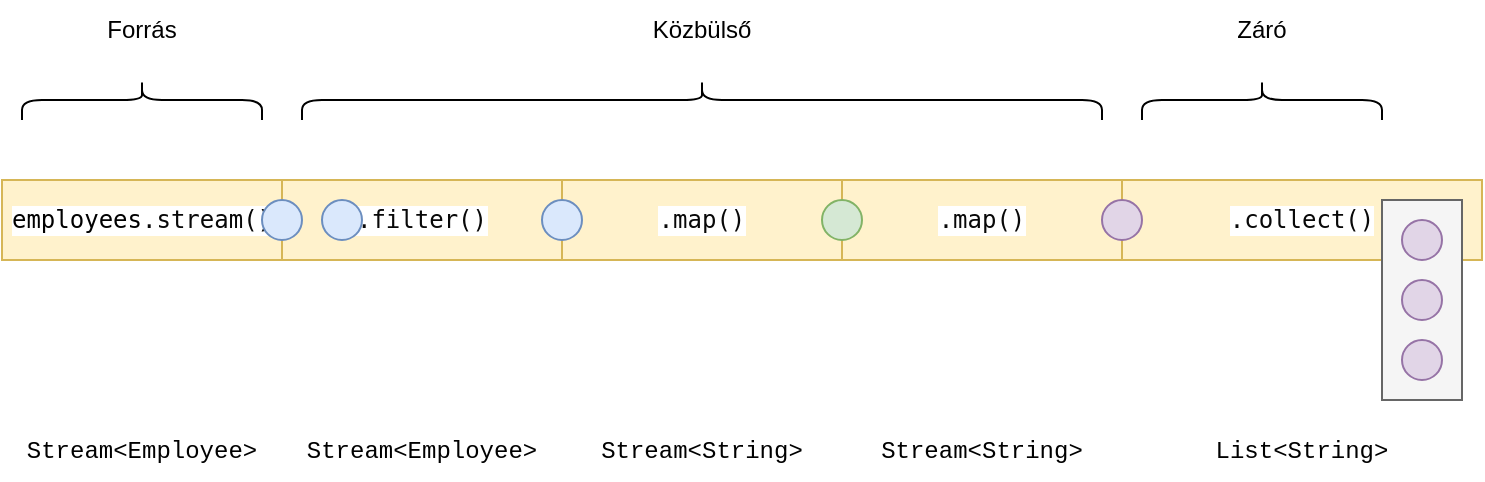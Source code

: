 <mxfile version="15.9.4" type="device"><diagram id="fkAkEo2yZigXPhDr_bwT" name="Page-1"><mxGraphModel dx="901" dy="472" grid="1" gridSize="10" guides="1" tooltips="1" connect="1" arrows="1" fold="1" page="1" pageScale="1" pageWidth="827" pageHeight="1169" math="0" shadow="0"><root><mxCell id="0"/><mxCell id="1" parent="0"/><mxCell id="Btp7p0CESnQoaTkEnzEP-1" value="&lt;pre style=&quot;background-color: #ffffff ; color: #080808 ; font-family: &amp;#34;jetbrains mono&amp;#34; , monospace ; font-size: 9 8pt&quot;&gt;&lt;span style=&quot;color: #000000&quot;&gt;employees&lt;/span&gt;.stream()&lt;/pre&gt;" style="rounded=0;whiteSpace=wrap;html=1;fillColor=#fff2cc;strokeColor=#d6b656;" parent="1" vertex="1"><mxGeometry x="40" y="120" width="140" height="40" as="geometry"/></mxCell><mxCell id="Btp7p0CESnQoaTkEnzEP-2" value="&lt;pre style=&quot;background-color: #ffffff ; color: #080808 ; font-family: &amp;#34;jetbrains mono&amp;#34; , monospace ; font-size: 9 8pt&quot;&gt;&lt;pre style=&quot;font-family: &amp;#34;jetbrains mono&amp;#34; , monospace&quot;&gt;.filter()&lt;/pre&gt;&lt;/pre&gt;" style="rounded=0;whiteSpace=wrap;html=1;" parent="1" vertex="1"><mxGeometry x="180" y="120" width="140" height="40" as="geometry"/></mxCell><mxCell id="Btp7p0CESnQoaTkEnzEP-3" value="&lt;pre style=&quot;background-color: #ffffff ; color: #080808 ; font-family: &amp;#34;jetbrains mono&amp;#34; , monospace ; font-size: 9 8pt&quot;&gt;&lt;pre style=&quot;font-family: &amp;#34;jetbrains mono&amp;#34; , monospace&quot;&gt;.map()&lt;/pre&gt;&lt;/pre&gt;" style="rounded=0;whiteSpace=wrap;html=1;" parent="1" vertex="1"><mxGeometry x="320" y="120" width="140" height="40" as="geometry"/></mxCell><mxCell id="Btp7p0CESnQoaTkEnzEP-4" value="&lt;pre style=&quot;background-color: #ffffff ; color: #080808 ; font-family: &amp;#34;jetbrains mono&amp;#34; , monospace ; font-size: 9 8pt&quot;&gt;&lt;pre style=&quot;font-family: &amp;#34;jetbrains mono&amp;#34; , monospace&quot;&gt;.map()&lt;/pre&gt;&lt;/pre&gt;" style="rounded=0;whiteSpace=wrap;html=1;fillColor=#fff2cc;strokeColor=#d6b656;" parent="1" vertex="1"><mxGeometry x="460" y="120" width="140" height="40" as="geometry"/></mxCell><mxCell id="Btp7p0CESnQoaTkEnzEP-5" value="&lt;pre style=&quot;background-color: #ffffff ; color: #080808 ; font-family: &amp;#34;jetbrains mono&amp;#34; , monospace ; font-size: 9 8pt&quot;&gt;&lt;pre style=&quot;font-family: &amp;#34;jetbrains mono&amp;#34; , monospace&quot;&gt;.collect()&lt;/pre&gt;&lt;/pre&gt;" style="rounded=0;whiteSpace=wrap;html=1;fillColor=#fff2cc;strokeColor=#d6b656;" parent="1" vertex="1"><mxGeometry x="600" y="120" width="180" height="40" as="geometry"/></mxCell><mxCell id="Btp7p0CESnQoaTkEnzEP-6" value="&lt;pre style=&quot;background-color: #ffffff ; color: #080808 ; font-family: &amp;#34;jetbrains mono&amp;#34; , monospace ; font-size: 9 8pt&quot;&gt;&lt;pre style=&quot;font-family: &amp;#34;jetbrains mono&amp;#34; , monospace&quot;&gt;.filter()&lt;/pre&gt;&lt;/pre&gt;" style="rounded=0;whiteSpace=wrap;html=1;fillColor=#fff2cc;strokeColor=#d6b656;" parent="1" vertex="1"><mxGeometry x="180" y="120" width="140" height="40" as="geometry"/></mxCell><mxCell id="Btp7p0CESnQoaTkEnzEP-7" value="&lt;pre style=&quot;background-color: #ffffff ; color: #080808 ; font-family: &amp;#34;jetbrains mono&amp;#34; , monospace ; font-size: 9 8pt&quot;&gt;&lt;pre style=&quot;font-family: &amp;#34;jetbrains mono&amp;#34; , monospace&quot;&gt;.map()&lt;/pre&gt;&lt;/pre&gt;" style="rounded=0;whiteSpace=wrap;html=1;fillColor=#fff2cc;strokeColor=#d6b656;" parent="1" vertex="1"><mxGeometry x="320" y="120" width="140" height="40" as="geometry"/></mxCell><mxCell id="Btp7p0CESnQoaTkEnzEP-9" value="" style="shape=curlyBracket;whiteSpace=wrap;html=1;rounded=1;rotation=90;" parent="1" vertex="1"><mxGeometry x="100" y="20" width="20" height="120" as="geometry"/></mxCell><mxCell id="Btp7p0CESnQoaTkEnzEP-10" value="" style="shape=curlyBracket;whiteSpace=wrap;html=1;rounded=1;rotation=90;" parent="1" vertex="1"><mxGeometry x="380" y="-120" width="20" height="400" as="geometry"/></mxCell><mxCell id="Btp7p0CESnQoaTkEnzEP-12" value="" style="shape=curlyBracket;whiteSpace=wrap;html=1;rounded=1;rotation=90;" parent="1" vertex="1"><mxGeometry x="660" y="20" width="20" height="120" as="geometry"/></mxCell><mxCell id="Btp7p0CESnQoaTkEnzEP-13" value="Forrás" style="text;html=1;strokeColor=none;fillColor=none;align=center;verticalAlign=middle;whiteSpace=wrap;rounded=0;" parent="1" vertex="1"><mxGeometry x="80" y="30" width="60" height="30" as="geometry"/></mxCell><mxCell id="Btp7p0CESnQoaTkEnzEP-14" value="Közbülső" style="text;html=1;strokeColor=none;fillColor=none;align=center;verticalAlign=middle;whiteSpace=wrap;rounded=0;" parent="1" vertex="1"><mxGeometry x="360" y="30" width="60" height="30" as="geometry"/></mxCell><mxCell id="Btp7p0CESnQoaTkEnzEP-15" value="Záró" style="text;html=1;strokeColor=none;fillColor=none;align=center;verticalAlign=middle;whiteSpace=wrap;rounded=0;" parent="1" vertex="1"><mxGeometry x="640" y="30" width="60" height="30" as="geometry"/></mxCell><mxCell id="Btp7p0CESnQoaTkEnzEP-16" value="" style="ellipse;whiteSpace=wrap;html=1;aspect=fixed;fillColor=#dae8fc;strokeColor=#6c8ebf;" parent="1" vertex="1"><mxGeometry x="200" y="130" width="20" height="20" as="geometry"/></mxCell><mxCell id="Btp7p0CESnQoaTkEnzEP-17" value="" style="ellipse;whiteSpace=wrap;html=1;aspect=fixed;fillColor=#dae8fc;strokeColor=#6c8ebf;" parent="1" vertex="1"><mxGeometry x="170" y="130" width="20" height="20" as="geometry"/></mxCell><mxCell id="Btp7p0CESnQoaTkEnzEP-18" value="" style="ellipse;whiteSpace=wrap;html=1;aspect=fixed;fillColor=#dae8fc;strokeColor=#6c8ebf;" parent="1" vertex="1"><mxGeometry x="310" y="130" width="20" height="20" as="geometry"/></mxCell><mxCell id="Btp7p0CESnQoaTkEnzEP-19" value="" style="ellipse;whiteSpace=wrap;html=1;aspect=fixed;fillColor=#d5e8d4;strokeColor=#82b366;" parent="1" vertex="1"><mxGeometry x="450" y="130" width="20" height="20" as="geometry"/></mxCell><mxCell id="Btp7p0CESnQoaTkEnzEP-20" value="" style="ellipse;whiteSpace=wrap;html=1;aspect=fixed;fillColor=#e1d5e7;strokeColor=#9673a6;" parent="1" vertex="1"><mxGeometry x="590" y="130" width="20" height="20" as="geometry"/></mxCell><mxCell id="Btp7p0CESnQoaTkEnzEP-21" value="" style="rounded=0;whiteSpace=wrap;html=1;fillColor=#f5f5f5;fontColor=#333333;strokeColor=#666666;" parent="1" vertex="1"><mxGeometry x="730" y="130" width="40" height="100" as="geometry"/></mxCell><mxCell id="Btp7p0CESnQoaTkEnzEP-22" value="" style="ellipse;whiteSpace=wrap;html=1;aspect=fixed;fillColor=#e1d5e7;strokeColor=#9673a6;" parent="1" vertex="1"><mxGeometry x="740" y="140" width="20" height="20" as="geometry"/></mxCell><mxCell id="Btp7p0CESnQoaTkEnzEP-23" value="" style="ellipse;whiteSpace=wrap;html=1;aspect=fixed;fillColor=#e1d5e7;strokeColor=#9673a6;" parent="1" vertex="1"><mxGeometry x="740" y="170" width="20" height="20" as="geometry"/></mxCell><mxCell id="Btp7p0CESnQoaTkEnzEP-24" value="" style="ellipse;whiteSpace=wrap;html=1;aspect=fixed;fillColor=#e1d5e7;strokeColor=#9673a6;" parent="1" vertex="1"><mxGeometry x="740" y="200" width="20" height="20" as="geometry"/></mxCell><mxCell id="VM1S-_ow_mtn4PXdQhSr-1" value="&lt;font face=&quot;Courier New&quot;&gt;Stream&amp;lt;Employee&amp;gt;&lt;/font&gt;" style="text;html=1;strokeColor=none;fillColor=none;align=center;verticalAlign=middle;whiteSpace=wrap;rounded=0;" vertex="1" parent="1"><mxGeometry x="40" y="240" width="140" height="30" as="geometry"/></mxCell><mxCell id="VM1S-_ow_mtn4PXdQhSr-2" value="&lt;font face=&quot;Courier New&quot;&gt;Stream&amp;lt;Employee&amp;gt;&lt;/font&gt;" style="text;html=1;strokeColor=none;fillColor=none;align=center;verticalAlign=middle;whiteSpace=wrap;rounded=0;" vertex="1" parent="1"><mxGeometry x="180" y="240" width="140" height="30" as="geometry"/></mxCell><mxCell id="VM1S-_ow_mtn4PXdQhSr-3" value="&lt;font face=&quot;Courier New&quot;&gt;Stream&amp;lt;String&amp;gt;&lt;/font&gt;" style="text;html=1;strokeColor=none;fillColor=none;align=center;verticalAlign=middle;whiteSpace=wrap;rounded=0;" vertex="1" parent="1"><mxGeometry x="320" y="240" width="140" height="30" as="geometry"/></mxCell><mxCell id="VM1S-_ow_mtn4PXdQhSr-4" value="&lt;font face=&quot;Courier New&quot;&gt;Stream&amp;lt;String&amp;gt;&lt;/font&gt;" style="text;html=1;strokeColor=none;fillColor=none;align=center;verticalAlign=middle;whiteSpace=wrap;rounded=0;" vertex="1" parent="1"><mxGeometry x="460" y="240" width="140" height="30" as="geometry"/></mxCell><mxCell id="VM1S-_ow_mtn4PXdQhSr-5" value="&lt;font face=&quot;Courier New&quot;&gt;List&amp;lt;String&amp;gt;&lt;/font&gt;" style="text;html=1;strokeColor=none;fillColor=none;align=center;verticalAlign=middle;whiteSpace=wrap;rounded=0;" vertex="1" parent="1"><mxGeometry x="620" y="240" width="140" height="30" as="geometry"/></mxCell></root></mxGraphModel></diagram></mxfile>